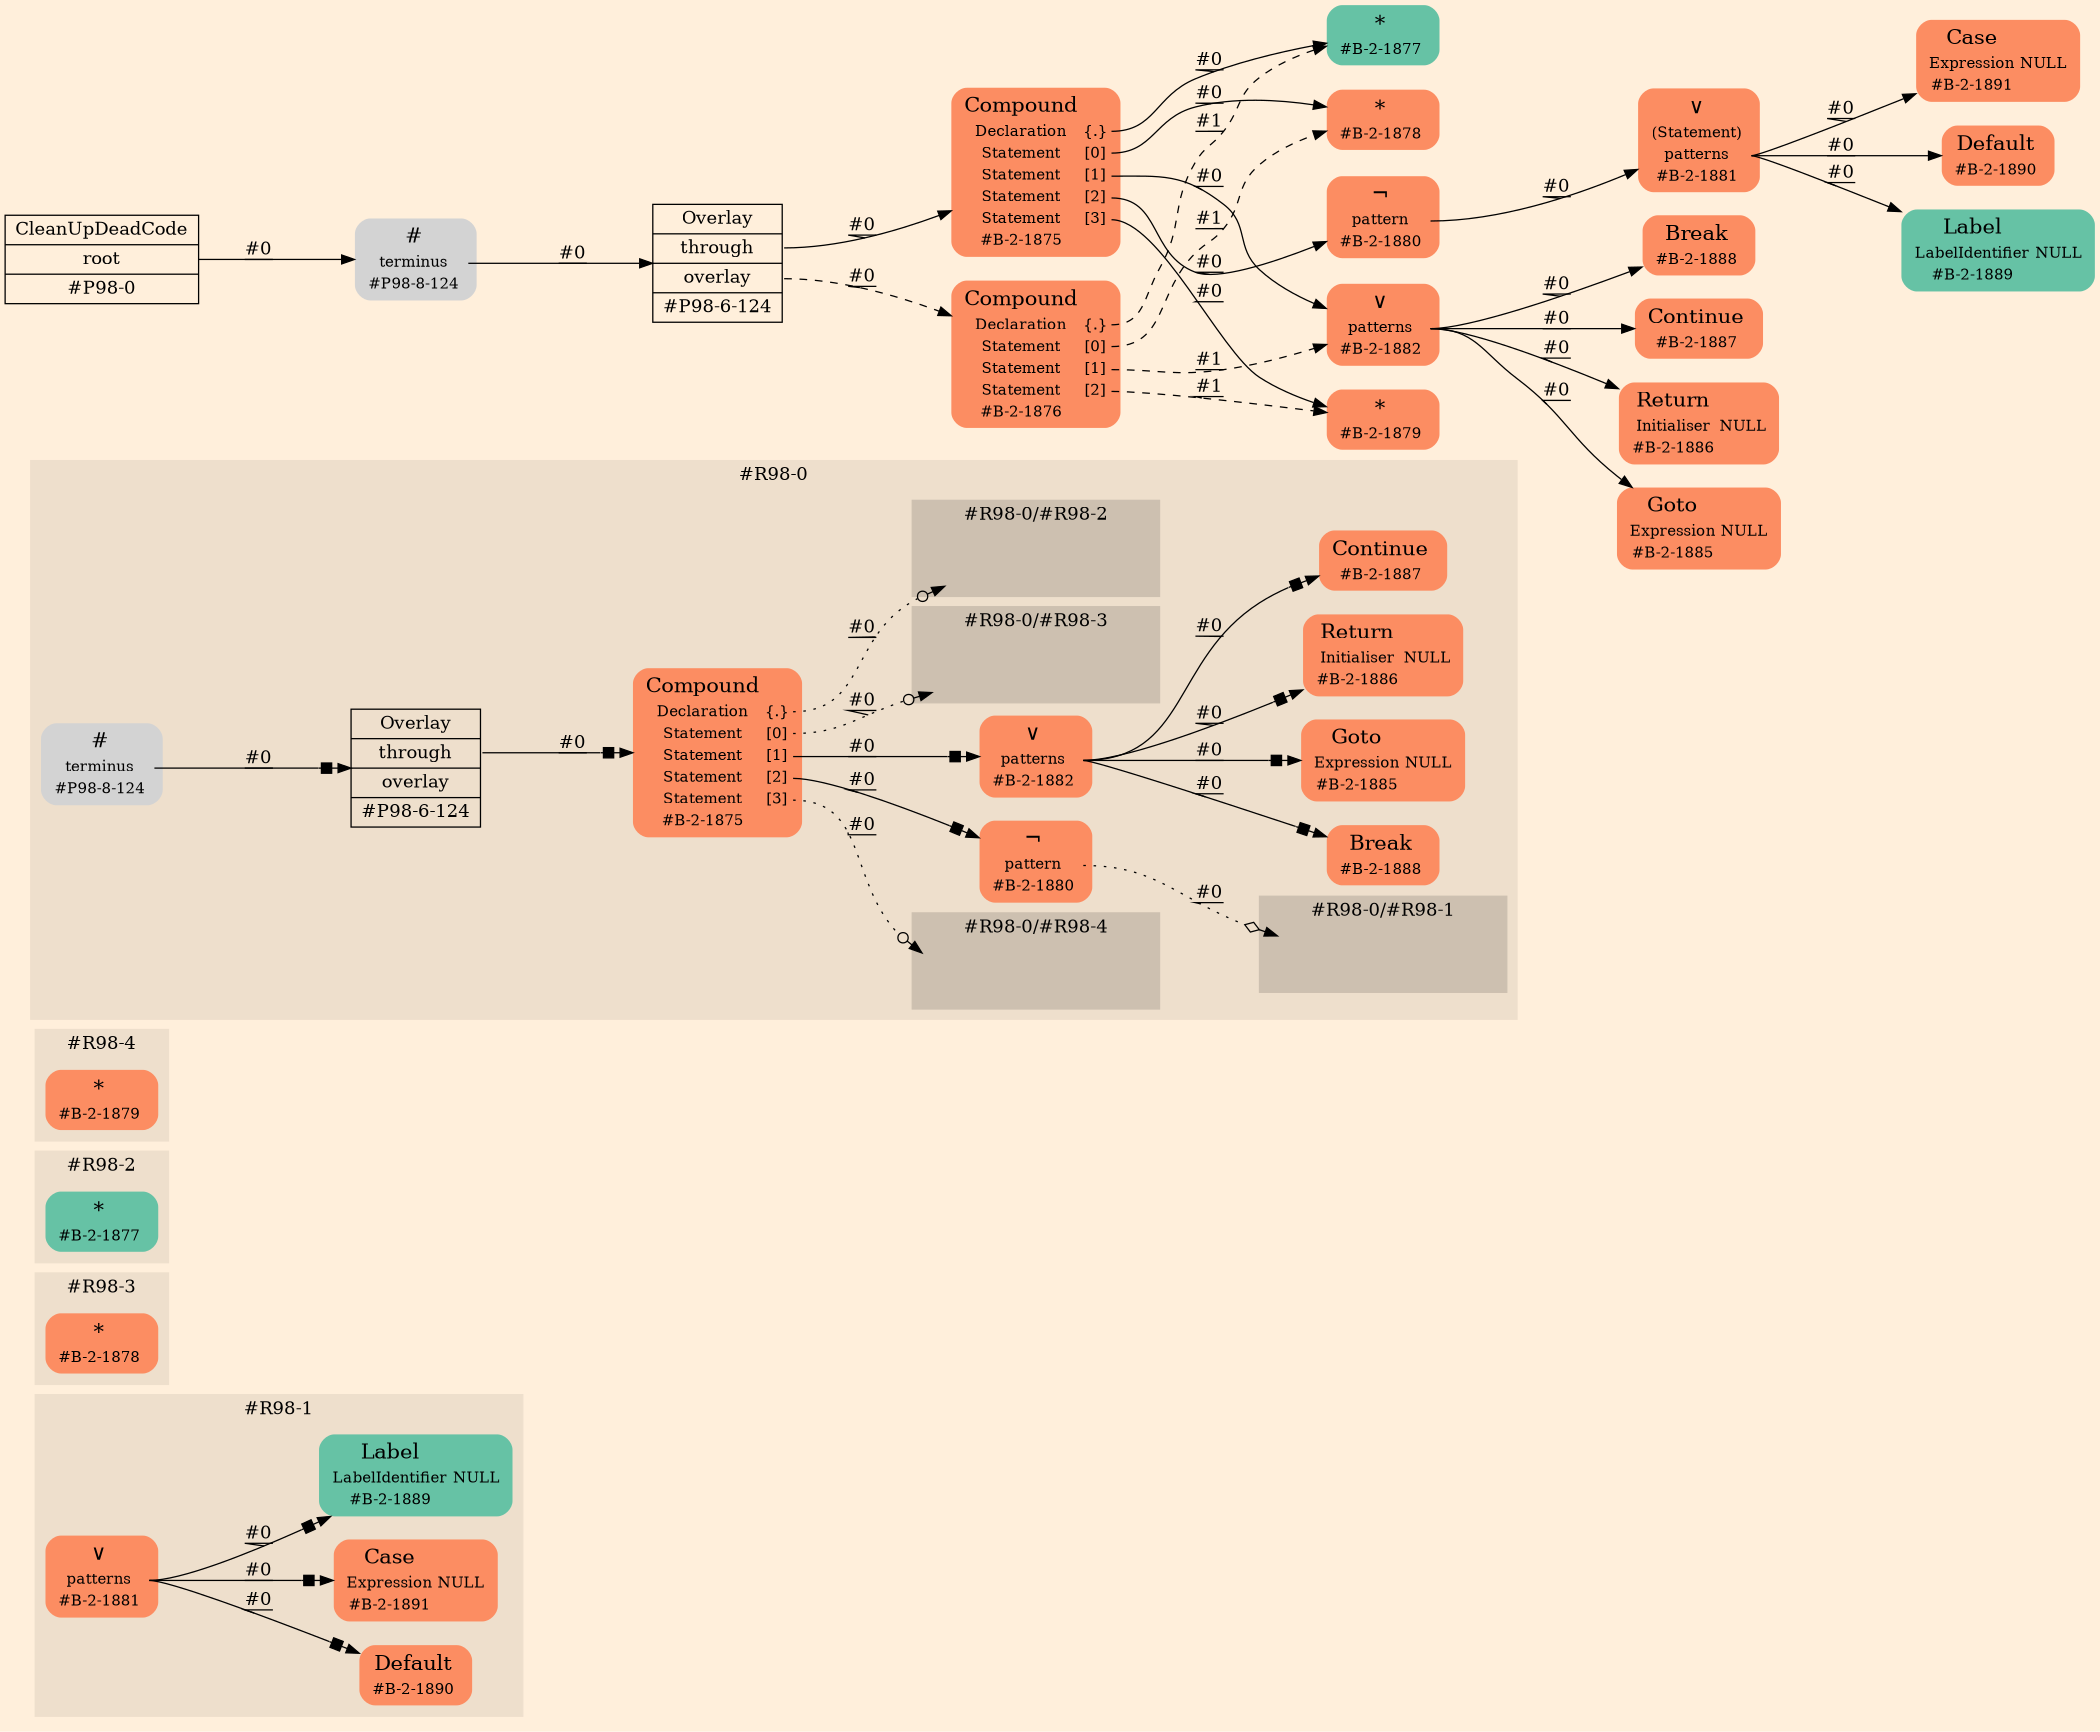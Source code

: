 digraph Inferno {
graph [
    rankdir = "LR"
    ranksep = 1.0
    size = "14,20"
    bgcolor = antiquewhite1
    color = black
    fontcolor = black
];
node [
];

// -------------------- figure #R98-1 --------------------
subgraph "cluster#R98-1" {
    label = "#R98-1"
    style = "filled"
    color = antiquewhite2
    "#R98-1/#B-2-1889" [
        shape = "plaintext"
        fillcolor = "/set28/1"
        label = <<TABLE BORDER="0" CELLBORDER="0" CELLSPACING="0">
         <TR><TD><FONT POINT-SIZE="16.0">Label</FONT></TD><TD></TD></TR>
         <TR><TD>LabelIdentifier</TD><TD PORT="port0">NULL</TD></TR>
         <TR><TD>#B-2-1889</TD><TD PORT="port1"></TD></TR>
        </TABLE>>
        style = "rounded,filled"
        fontsize = "12"
    ];
    
    "#R98-1/#B-2-1890" [
        shape = "plaintext"
        fillcolor = "/set28/2"
        label = <<TABLE BORDER="0" CELLBORDER="0" CELLSPACING="0">
         <TR><TD><FONT POINT-SIZE="16.0">Default</FONT></TD><TD></TD></TR>
         <TR><TD>#B-2-1890</TD><TD PORT="port0"></TD></TR>
        </TABLE>>
        style = "rounded,filled"
        fontsize = "12"
    ];
    
    "#R98-1/#B-2-1881" [
        shape = "plaintext"
        fillcolor = "/set28/2"
        label = <<TABLE BORDER="0" CELLBORDER="0" CELLSPACING="0">
         <TR><TD><FONT POINT-SIZE="16.0">∨</FONT></TD><TD></TD></TR>
         <TR><TD>patterns</TD><TD PORT="port0"></TD></TR>
         <TR><TD>#B-2-1881</TD><TD PORT="port1"></TD></TR>
        </TABLE>>
        style = "rounded,filled"
        fontsize = "12"
    ];
    
    "#R98-1/#B-2-1891" [
        shape = "plaintext"
        fillcolor = "/set28/2"
        label = <<TABLE BORDER="0" CELLBORDER="0" CELLSPACING="0">
         <TR><TD><FONT POINT-SIZE="16.0">Case</FONT></TD><TD></TD></TR>
         <TR><TD>Expression</TD><TD PORT="port0">NULL</TD></TR>
         <TR><TD>#B-2-1891</TD><TD PORT="port1"></TD></TR>
        </TABLE>>
        style = "rounded,filled"
        fontsize = "12"
    ];
    
}


// -------------------- figure #R98-3 --------------------
subgraph "cluster#R98-3" {
    label = "#R98-3"
    style = "filled"
    color = antiquewhite2
    "#R98-3/#B-2-1878" [
        shape = "plaintext"
        fillcolor = "/set28/2"
        label = <<TABLE BORDER="0" CELLBORDER="0" CELLSPACING="0">
         <TR><TD><FONT POINT-SIZE="16.0">*</FONT></TD><TD></TD></TR>
         <TR><TD>#B-2-1878</TD><TD PORT="port0"></TD></TR>
        </TABLE>>
        style = "rounded,filled"
        fontsize = "12"
    ];
    
}


// -------------------- figure #R98-2 --------------------
subgraph "cluster#R98-2" {
    label = "#R98-2"
    style = "filled"
    color = antiquewhite2
    "#R98-2/#B-2-1877" [
        shape = "plaintext"
        fillcolor = "/set28/1"
        label = <<TABLE BORDER="0" CELLBORDER="0" CELLSPACING="0">
         <TR><TD><FONT POINT-SIZE="16.0">*</FONT></TD><TD></TD></TR>
         <TR><TD>#B-2-1877</TD><TD PORT="port0"></TD></TR>
        </TABLE>>
        style = "rounded,filled"
        fontsize = "12"
    ];
    
}


// -------------------- figure #R98-4 --------------------
subgraph "cluster#R98-4" {
    label = "#R98-4"
    style = "filled"
    color = antiquewhite2
    "#R98-4/#B-2-1879" [
        shape = "plaintext"
        fillcolor = "/set28/2"
        label = <<TABLE BORDER="0" CELLBORDER="0" CELLSPACING="0">
         <TR><TD><FONT POINT-SIZE="16.0">*</FONT></TD><TD></TD></TR>
         <TR><TD>#B-2-1879</TD><TD PORT="port0"></TD></TR>
        </TABLE>>
        style = "rounded,filled"
        fontsize = "12"
    ];
    
}


// -------------------- figure #R98-0 --------------------
subgraph "cluster#R98-0" {
    label = "#R98-0"
    style = "filled"
    color = antiquewhite2
    "#R98-0/#B-2-1880" [
        shape = "plaintext"
        fillcolor = "/set28/2"
        label = <<TABLE BORDER="0" CELLBORDER="0" CELLSPACING="0">
         <TR><TD><FONT POINT-SIZE="16.0">¬</FONT></TD><TD></TD></TR>
         <TR><TD>pattern</TD><TD PORT="port0"></TD></TR>
         <TR><TD>#B-2-1880</TD><TD PORT="port1"></TD></TR>
        </TABLE>>
        style = "rounded,filled"
        fontsize = "12"
    ];
    
    "#R98-0/#B-2-1885" [
        shape = "plaintext"
        fillcolor = "/set28/2"
        label = <<TABLE BORDER="0" CELLBORDER="0" CELLSPACING="0">
         <TR><TD><FONT POINT-SIZE="16.0">Goto</FONT></TD><TD></TD></TR>
         <TR><TD>Expression</TD><TD PORT="port0">NULL</TD></TR>
         <TR><TD>#B-2-1885</TD><TD PORT="port1"></TD></TR>
        </TABLE>>
        style = "rounded,filled"
        fontsize = "12"
    ];
    
    "#R98-0/#B-2-1886" [
        shape = "plaintext"
        fillcolor = "/set28/2"
        label = <<TABLE BORDER="0" CELLBORDER="0" CELLSPACING="0">
         <TR><TD><FONT POINT-SIZE="16.0">Return</FONT></TD><TD></TD></TR>
         <TR><TD>Initialiser</TD><TD PORT="port0">NULL</TD></TR>
         <TR><TD>#B-2-1886</TD><TD PORT="port1"></TD></TR>
        </TABLE>>
        style = "rounded,filled"
        fontsize = "12"
    ];
    
    "#R98-0/#B-2-1887" [
        shape = "plaintext"
        fillcolor = "/set28/2"
        label = <<TABLE BORDER="0" CELLBORDER="0" CELLSPACING="0">
         <TR><TD><FONT POINT-SIZE="16.0">Continue</FONT></TD><TD></TD></TR>
         <TR><TD>#B-2-1887</TD><TD PORT="port0"></TD></TR>
        </TABLE>>
        style = "rounded,filled"
        fontsize = "12"
    ];
    
    "#R98-0/#P98-6-124" [
        shape = "record"
        fillcolor = antiquewhite2
        label = "<fixed> Overlay | <port0> through | <port1> overlay | <port2> #P98-6-124"
        style = "filled"
        fontsize = "14"
        color = black
        fontcolor = black
    ];
    
    "#R98-0/#P98-8-124" [
        shape = "plaintext"
        label = <<TABLE BORDER="0" CELLBORDER="0" CELLSPACING="0">
         <TR><TD><FONT POINT-SIZE="16.0">#</FONT></TD><TD></TD></TR>
         <TR><TD>terminus</TD><TD PORT="port0"></TD></TR>
         <TR><TD>#P98-8-124</TD><TD PORT="port1"></TD></TR>
        </TABLE>>
        style = "rounded,filled"
        fontsize = "12"
    ];
    
    "#R98-0/#B-2-1875" [
        shape = "plaintext"
        fillcolor = "/set28/2"
        label = <<TABLE BORDER="0" CELLBORDER="0" CELLSPACING="0">
         <TR><TD><FONT POINT-SIZE="16.0">Compound</FONT></TD><TD></TD></TR>
         <TR><TD>Declaration</TD><TD PORT="port0">{.}</TD></TR>
         <TR><TD>Statement</TD><TD PORT="port1">[0]</TD></TR>
         <TR><TD>Statement</TD><TD PORT="port2">[1]</TD></TR>
         <TR><TD>Statement</TD><TD PORT="port3">[2]</TD></TR>
         <TR><TD>Statement</TD><TD PORT="port4">[3]</TD></TR>
         <TR><TD>#B-2-1875</TD><TD PORT="port5"></TD></TR>
        </TABLE>>
        style = "rounded,filled"
        fontsize = "12"
    ];
    
    "#R98-0/#B-2-1882" [
        shape = "plaintext"
        fillcolor = "/set28/2"
        label = <<TABLE BORDER="0" CELLBORDER="0" CELLSPACING="0">
         <TR><TD><FONT POINT-SIZE="16.0">∨</FONT></TD><TD></TD></TR>
         <TR><TD>patterns</TD><TD PORT="port0"></TD></TR>
         <TR><TD>#B-2-1882</TD><TD PORT="port1"></TD></TR>
        </TABLE>>
        style = "rounded,filled"
        fontsize = "12"
    ];
    
    "#R98-0/#B-2-1888" [
        shape = "plaintext"
        fillcolor = "/set28/2"
        label = <<TABLE BORDER="0" CELLBORDER="0" CELLSPACING="0">
         <TR><TD><FONT POINT-SIZE="16.0">Break</FONT></TD><TD></TD></TR>
         <TR><TD>#B-2-1888</TD><TD PORT="port0"></TD></TR>
        </TABLE>>
        style = "rounded,filled"
        fontsize = "12"
    ];
    
    subgraph "cluster#R98-0/#R98-4" {
        label = "#R98-0/#R98-4"
        style = "filled"
        color = antiquewhite3
        "#R98-0/#0/#B-2-1879" [
            shape = "none"
            fillcolor = "/set28/2"
            style = "invisible"
        ];
        
    }
    
    subgraph "cluster#R98-0/#R98-2" {
        label = "#R98-0/#R98-2"
        style = "filled"
        color = antiquewhite3
        "#R98-0/#0/#B-2-1877" [
            shape = "none"
            fillcolor = "/set28/1"
            style = "invisible"
        ];
        
    }
    
    subgraph "cluster#R98-0/#R98-3" {
        label = "#R98-0/#R98-3"
        style = "filled"
        color = antiquewhite3
        "#R98-0/#0/#B-2-1878" [
            shape = "none"
            fillcolor = "/set28/2"
            style = "invisible"
        ];
        
    }
    
    subgraph "cluster#R98-0/#R98-1" {
        label = "#R98-0/#R98-1"
        style = "filled"
        color = antiquewhite3
        "#R98-0/#0/#B-2-1881" [
            shape = "none"
            fillcolor = "/set28/2"
            style = "invisible"
        ];
        
    }
    
}


// -------------------- transformation figure --------------------
"CR#P98-0" [
    shape = "record"
    fillcolor = antiquewhite1
    label = "<fixed> CleanUpDeadCode | <port0> root | <port1> #P98-0"
    style = "filled"
    fontsize = "14"
    color = black
    fontcolor = black
];

"#P98-8-124" [
    shape = "plaintext"
    label = <<TABLE BORDER="0" CELLBORDER="0" CELLSPACING="0">
     <TR><TD><FONT POINT-SIZE="16.0">#</FONT></TD><TD></TD></TR>
     <TR><TD>terminus</TD><TD PORT="port0"></TD></TR>
     <TR><TD>#P98-8-124</TD><TD PORT="port1"></TD></TR>
    </TABLE>>
    style = "rounded,filled"
    fontsize = "12"
];

"#P98-6-124" [
    shape = "record"
    fillcolor = antiquewhite1
    label = "<fixed> Overlay | <port0> through | <port1> overlay | <port2> #P98-6-124"
    style = "filled"
    fontsize = "14"
    color = black
    fontcolor = black
];

"#B-2-1875" [
    shape = "plaintext"
    fillcolor = "/set28/2"
    label = <<TABLE BORDER="0" CELLBORDER="0" CELLSPACING="0">
     <TR><TD><FONT POINT-SIZE="16.0">Compound</FONT></TD><TD></TD></TR>
     <TR><TD>Declaration</TD><TD PORT="port0">{.}</TD></TR>
     <TR><TD>Statement</TD><TD PORT="port1">[0]</TD></TR>
     <TR><TD>Statement</TD><TD PORT="port2">[1]</TD></TR>
     <TR><TD>Statement</TD><TD PORT="port3">[2]</TD></TR>
     <TR><TD>Statement</TD><TD PORT="port4">[3]</TD></TR>
     <TR><TD>#B-2-1875</TD><TD PORT="port5"></TD></TR>
    </TABLE>>
    style = "rounded,filled"
    fontsize = "12"
];

"#B-2-1877" [
    shape = "plaintext"
    fillcolor = "/set28/1"
    label = <<TABLE BORDER="0" CELLBORDER="0" CELLSPACING="0">
     <TR><TD><FONT POINT-SIZE="16.0">*</FONT></TD><TD></TD></TR>
     <TR><TD>#B-2-1877</TD><TD PORT="port0"></TD></TR>
    </TABLE>>
    style = "rounded,filled"
    fontsize = "12"
];

"#B-2-1878" [
    shape = "plaintext"
    fillcolor = "/set28/2"
    label = <<TABLE BORDER="0" CELLBORDER="0" CELLSPACING="0">
     <TR><TD><FONT POINT-SIZE="16.0">*</FONT></TD><TD></TD></TR>
     <TR><TD>#B-2-1878</TD><TD PORT="port0"></TD></TR>
    </TABLE>>
    style = "rounded,filled"
    fontsize = "12"
];

"#B-2-1882" [
    shape = "plaintext"
    fillcolor = "/set28/2"
    label = <<TABLE BORDER="0" CELLBORDER="0" CELLSPACING="0">
     <TR><TD><FONT POINT-SIZE="16.0">∨</FONT></TD><TD></TD></TR>
     <TR><TD>patterns</TD><TD PORT="port0"></TD></TR>
     <TR><TD>#B-2-1882</TD><TD PORT="port1"></TD></TR>
    </TABLE>>
    style = "rounded,filled"
    fontsize = "12"
];

"#B-2-1888" [
    shape = "plaintext"
    fillcolor = "/set28/2"
    label = <<TABLE BORDER="0" CELLBORDER="0" CELLSPACING="0">
     <TR><TD><FONT POINT-SIZE="16.0">Break</FONT></TD><TD></TD></TR>
     <TR><TD>#B-2-1888</TD><TD PORT="port0"></TD></TR>
    </TABLE>>
    style = "rounded,filled"
    fontsize = "12"
];

"#B-2-1887" [
    shape = "plaintext"
    fillcolor = "/set28/2"
    label = <<TABLE BORDER="0" CELLBORDER="0" CELLSPACING="0">
     <TR><TD><FONT POINT-SIZE="16.0">Continue</FONT></TD><TD></TD></TR>
     <TR><TD>#B-2-1887</TD><TD PORT="port0"></TD></TR>
    </TABLE>>
    style = "rounded,filled"
    fontsize = "12"
];

"#B-2-1886" [
    shape = "plaintext"
    fillcolor = "/set28/2"
    label = <<TABLE BORDER="0" CELLBORDER="0" CELLSPACING="0">
     <TR><TD><FONT POINT-SIZE="16.0">Return</FONT></TD><TD></TD></TR>
     <TR><TD>Initialiser</TD><TD PORT="port0">NULL</TD></TR>
     <TR><TD>#B-2-1886</TD><TD PORT="port1"></TD></TR>
    </TABLE>>
    style = "rounded,filled"
    fontsize = "12"
];

"#B-2-1885" [
    shape = "plaintext"
    fillcolor = "/set28/2"
    label = <<TABLE BORDER="0" CELLBORDER="0" CELLSPACING="0">
     <TR><TD><FONT POINT-SIZE="16.0">Goto</FONT></TD><TD></TD></TR>
     <TR><TD>Expression</TD><TD PORT="port0">NULL</TD></TR>
     <TR><TD>#B-2-1885</TD><TD PORT="port1"></TD></TR>
    </TABLE>>
    style = "rounded,filled"
    fontsize = "12"
];

"#B-2-1880" [
    shape = "plaintext"
    fillcolor = "/set28/2"
    label = <<TABLE BORDER="0" CELLBORDER="0" CELLSPACING="0">
     <TR><TD><FONT POINT-SIZE="16.0">¬</FONT></TD><TD></TD></TR>
     <TR><TD>pattern</TD><TD PORT="port0"></TD></TR>
     <TR><TD>#B-2-1880</TD><TD PORT="port1"></TD></TR>
    </TABLE>>
    style = "rounded,filled"
    fontsize = "12"
];

"#B-2-1881" [
    shape = "plaintext"
    fillcolor = "/set28/2"
    label = <<TABLE BORDER="0" CELLBORDER="0" CELLSPACING="0">
     <TR><TD><FONT POINT-SIZE="16.0">∨</FONT></TD><TD></TD></TR>
     <TR><TD>(Statement)</TD><TD PORT="port0"></TD></TR>
     <TR><TD>patterns</TD><TD PORT="port1"></TD></TR>
     <TR><TD>#B-2-1881</TD><TD PORT="port2"></TD></TR>
    </TABLE>>
    style = "rounded,filled"
    fontsize = "12"
];

"#B-2-1891" [
    shape = "plaintext"
    fillcolor = "/set28/2"
    label = <<TABLE BORDER="0" CELLBORDER="0" CELLSPACING="0">
     <TR><TD><FONT POINT-SIZE="16.0">Case</FONT></TD><TD></TD></TR>
     <TR><TD>Expression</TD><TD PORT="port0">NULL</TD></TR>
     <TR><TD>#B-2-1891</TD><TD PORT="port1"></TD></TR>
    </TABLE>>
    style = "rounded,filled"
    fontsize = "12"
];

"#B-2-1890" [
    shape = "plaintext"
    fillcolor = "/set28/2"
    label = <<TABLE BORDER="0" CELLBORDER="0" CELLSPACING="0">
     <TR><TD><FONT POINT-SIZE="16.0">Default</FONT></TD><TD></TD></TR>
     <TR><TD>#B-2-1890</TD><TD PORT="port0"></TD></TR>
    </TABLE>>
    style = "rounded,filled"
    fontsize = "12"
];

"#B-2-1889" [
    shape = "plaintext"
    fillcolor = "/set28/1"
    label = <<TABLE BORDER="0" CELLBORDER="0" CELLSPACING="0">
     <TR><TD><FONT POINT-SIZE="16.0">Label</FONT></TD><TD></TD></TR>
     <TR><TD>LabelIdentifier</TD><TD PORT="port0">NULL</TD></TR>
     <TR><TD>#B-2-1889</TD><TD PORT="port1"></TD></TR>
    </TABLE>>
    style = "rounded,filled"
    fontsize = "12"
];

"#B-2-1879" [
    shape = "plaintext"
    fillcolor = "/set28/2"
    label = <<TABLE BORDER="0" CELLBORDER="0" CELLSPACING="0">
     <TR><TD><FONT POINT-SIZE="16.0">*</FONT></TD><TD></TD></TR>
     <TR><TD>#B-2-1879</TD><TD PORT="port0"></TD></TR>
    </TABLE>>
    style = "rounded,filled"
    fontsize = "12"
];

"#B-2-1876" [
    shape = "plaintext"
    fillcolor = "/set28/2"
    label = <<TABLE BORDER="0" CELLBORDER="0" CELLSPACING="0">
     <TR><TD><FONT POINT-SIZE="16.0">Compound</FONT></TD><TD></TD></TR>
     <TR><TD>Declaration</TD><TD PORT="port0">{.}</TD></TR>
     <TR><TD>Statement</TD><TD PORT="port1">[0]</TD></TR>
     <TR><TD>Statement</TD><TD PORT="port2">[1]</TD></TR>
     <TR><TD>Statement</TD><TD PORT="port3">[2]</TD></TR>
     <TR><TD>#B-2-1876</TD><TD PORT="port4"></TD></TR>
    </TABLE>>
    style = "rounded,filled"
    fontsize = "12"
];


// -------------------- links --------------------
// links for block CR#P98-0
"CR#P98-0":port0 -> "#P98-8-124" [
    style="solid"
    label = "#0"
    decorate = true
    color = black
    fontcolor = black
];

// links for block #P98-8-124
"#P98-8-124":port0 -> "#P98-6-124" [
    style="solid"
    label = "#0"
    decorate = true
    color = black
    fontcolor = black
];

// links for block #P98-6-124
"#P98-6-124":port0 -> "#B-2-1875" [
    style="solid"
    label = "#0"
    decorate = true
    color = black
    fontcolor = black
];

"#P98-6-124":port1 -> "#B-2-1876" [
    style="dashed"
    label = "#0"
    decorate = true
    color = black
    fontcolor = black
];

// links for block #B-2-1875
"#B-2-1875":port0 -> "#B-2-1877" [
    style="solid"
    label = "#0"
    decorate = true
    color = black
    fontcolor = black
];

"#B-2-1875":port1 -> "#B-2-1878" [
    style="solid"
    label = "#0"
    decorate = true
    color = black
    fontcolor = black
];

"#B-2-1875":port2 -> "#B-2-1882" [
    style="solid"
    label = "#0"
    decorate = true
    color = black
    fontcolor = black
];

"#B-2-1875":port3 -> "#B-2-1880" [
    style="solid"
    label = "#0"
    decorate = true
    color = black
    fontcolor = black
];

"#B-2-1875":port4 -> "#B-2-1879" [
    style="solid"
    label = "#0"
    decorate = true
    color = black
    fontcolor = black
];

// links for block #B-2-1877
// links for block #B-2-1878
// links for block #B-2-1882
"#B-2-1882":port0 -> "#B-2-1888" [
    style="solid"
    label = "#0"
    decorate = true
    color = black
    fontcolor = black
];

"#B-2-1882":port0 -> "#B-2-1887" [
    style="solid"
    label = "#0"
    decorate = true
    color = black
    fontcolor = black
];

"#B-2-1882":port0 -> "#B-2-1886" [
    style="solid"
    label = "#0"
    decorate = true
    color = black
    fontcolor = black
];

"#B-2-1882":port0 -> "#B-2-1885" [
    style="solid"
    label = "#0"
    decorate = true
    color = black
    fontcolor = black
];

// links for block #B-2-1888
// links for block #B-2-1887
// links for block #B-2-1886
// links for block #B-2-1885
// links for block #B-2-1880
"#B-2-1880":port0 -> "#B-2-1881" [
    style="solid"
    label = "#0"
    decorate = true
    color = black
    fontcolor = black
];

// links for block #B-2-1881
"#B-2-1881":port1 -> "#B-2-1891" [
    style="solid"
    label = "#0"
    decorate = true
    color = black
    fontcolor = black
];

"#B-2-1881":port1 -> "#B-2-1890" [
    style="solid"
    label = "#0"
    decorate = true
    color = black
    fontcolor = black
];

"#B-2-1881":port1 -> "#B-2-1889" [
    style="solid"
    label = "#0"
    decorate = true
    color = black
    fontcolor = black
];

// links for block #B-2-1891
// links for block #B-2-1890
// links for block #B-2-1889
// links for block #B-2-1879
// links for block #B-2-1876
"#B-2-1876":port0 -> "#B-2-1877" [
    style="dashed"
    label = "#1"
    decorate = true
    color = black
    fontcolor = black
];

"#B-2-1876":port1 -> "#B-2-1878" [
    style="dashed"
    label = "#1"
    decorate = true
    color = black
    fontcolor = black
];

"#B-2-1876":port2 -> "#B-2-1882" [
    style="dashed"
    label = "#1"
    decorate = true
    color = black
    fontcolor = black
];

"#B-2-1876":port3 -> "#B-2-1879" [
    style="dashed"
    label = "#1"
    decorate = true
    color = black
    fontcolor = black
];

// links for block #R98-0/#B-2-1880
"#R98-0/#B-2-1880":port0 -> "#R98-0/#0/#B-2-1881" [
    style="dotted"
    arrowhead="normalnoneodiamond"
    label = "#0"
    decorate = true
    color = black
    fontcolor = black
];

// links for block #R98-0/#B-2-1885
// links for block #R98-0/#B-2-1886
// links for block #R98-0/#B-2-1887
// links for block #R98-0/#P98-6-124
"#R98-0/#P98-6-124":port0 -> "#R98-0/#B-2-1875" [
    style="solid"
    arrowhead="normalnonebox"
    label = "#0"
    decorate = true
    color = black
    fontcolor = black
];

// links for block #R98-0/#P98-8-124
"#R98-0/#P98-8-124":port0 -> "#R98-0/#P98-6-124" [
    style="solid"
    arrowhead="normalnonebox"
    label = "#0"
    decorate = true
    color = black
    fontcolor = black
];

// links for block #R98-0/#B-2-1875
"#R98-0/#B-2-1875":port0 -> "#R98-0/#0/#B-2-1877" [
    style="dotted"
    arrowhead="normalnoneodot"
    label = "#0"
    decorate = true
    color = black
    fontcolor = black
];

"#R98-0/#B-2-1875":port1 -> "#R98-0/#0/#B-2-1878" [
    style="dotted"
    arrowhead="normalnoneodot"
    label = "#0"
    decorate = true
    color = black
    fontcolor = black
];

"#R98-0/#B-2-1875":port2 -> "#R98-0/#B-2-1882" [
    style="solid"
    arrowhead="normalnonebox"
    label = "#0"
    decorate = true
    color = black
    fontcolor = black
];

"#R98-0/#B-2-1875":port3 -> "#R98-0/#B-2-1880" [
    style="solid"
    arrowhead="normalnonebox"
    label = "#0"
    decorate = true
    color = black
    fontcolor = black
];

"#R98-0/#B-2-1875":port4 -> "#R98-0/#0/#B-2-1879" [
    style="dotted"
    arrowhead="normalnoneodot"
    label = "#0"
    decorate = true
    color = black
    fontcolor = black
];

// links for block #R98-0/#B-2-1882
"#R98-0/#B-2-1882":port0 -> "#R98-0/#B-2-1888" [
    style="solid"
    arrowhead="normalnonebox"
    label = "#0"
    decorate = true
    color = black
    fontcolor = black
];

"#R98-0/#B-2-1882":port0 -> "#R98-0/#B-2-1887" [
    style="solid"
    arrowhead="normalnonebox"
    label = "#0"
    decorate = true
    color = black
    fontcolor = black
];

"#R98-0/#B-2-1882":port0 -> "#R98-0/#B-2-1886" [
    style="solid"
    arrowhead="normalnonebox"
    label = "#0"
    decorate = true
    color = black
    fontcolor = black
];

"#R98-0/#B-2-1882":port0 -> "#R98-0/#B-2-1885" [
    style="solid"
    arrowhead="normalnonebox"
    label = "#0"
    decorate = true
    color = black
    fontcolor = black
];

// links for block #R98-0/#B-2-1888
// links for block #R98-0/#0/#B-2-1879
// links for block #R98-0/#0/#B-2-1877
// links for block #R98-0/#0/#B-2-1878
// links for block #R98-0/#0/#B-2-1881
// links for block #R98-4/#B-2-1879
// links for block #R98-2/#B-2-1877
// links for block #R98-3/#B-2-1878
// links for block #R98-1/#B-2-1889
// links for block #R98-1/#B-2-1890
// links for block #R98-1/#B-2-1881
"#R98-1/#B-2-1881":port0 -> "#R98-1/#B-2-1891" [
    style="solid"
    arrowhead="normalnonebox"
    label = "#0"
    decorate = true
    color = black
    fontcolor = black
];

"#R98-1/#B-2-1881":port0 -> "#R98-1/#B-2-1890" [
    style="solid"
    arrowhead="normalnonebox"
    label = "#0"
    decorate = true
    color = black
    fontcolor = black
];

"#R98-1/#B-2-1881":port0 -> "#R98-1/#B-2-1889" [
    style="solid"
    arrowhead="normalnonebox"
    label = "#0"
    decorate = true
    color = black
    fontcolor = black
];

// links for block #R98-1/#B-2-1891
}
